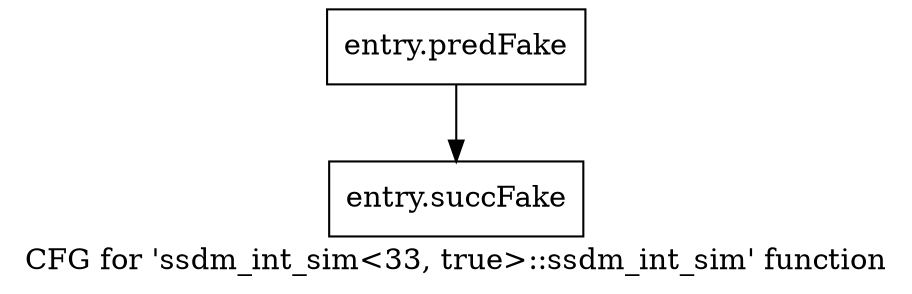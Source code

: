 digraph "CFG for 'ssdm_int_sim\<33, true\>::ssdm_int_sim' function" {
	label="CFG for 'ssdm_int_sim\<33, true\>::ssdm_int_sim' function";

	Node0x58a7780 [shape=record,filename="",linenumber="",label="{entry.predFake}"];
	Node0x58a7780 -> Node0x5ab9f10[ callList="" memoryops="" filename="/home/omerfaruk/tools/Xilinx/Vitis_HLS/2023.2/include/etc/ap_common.h" execusionnum="65"];
	Node0x5ab9f10 [shape=record,filename="/home/omerfaruk/tools/Xilinx/Vitis_HLS/2023.2/include/etc/ap_common.h",linenumber="662",label="{entry.succFake}"];
}
